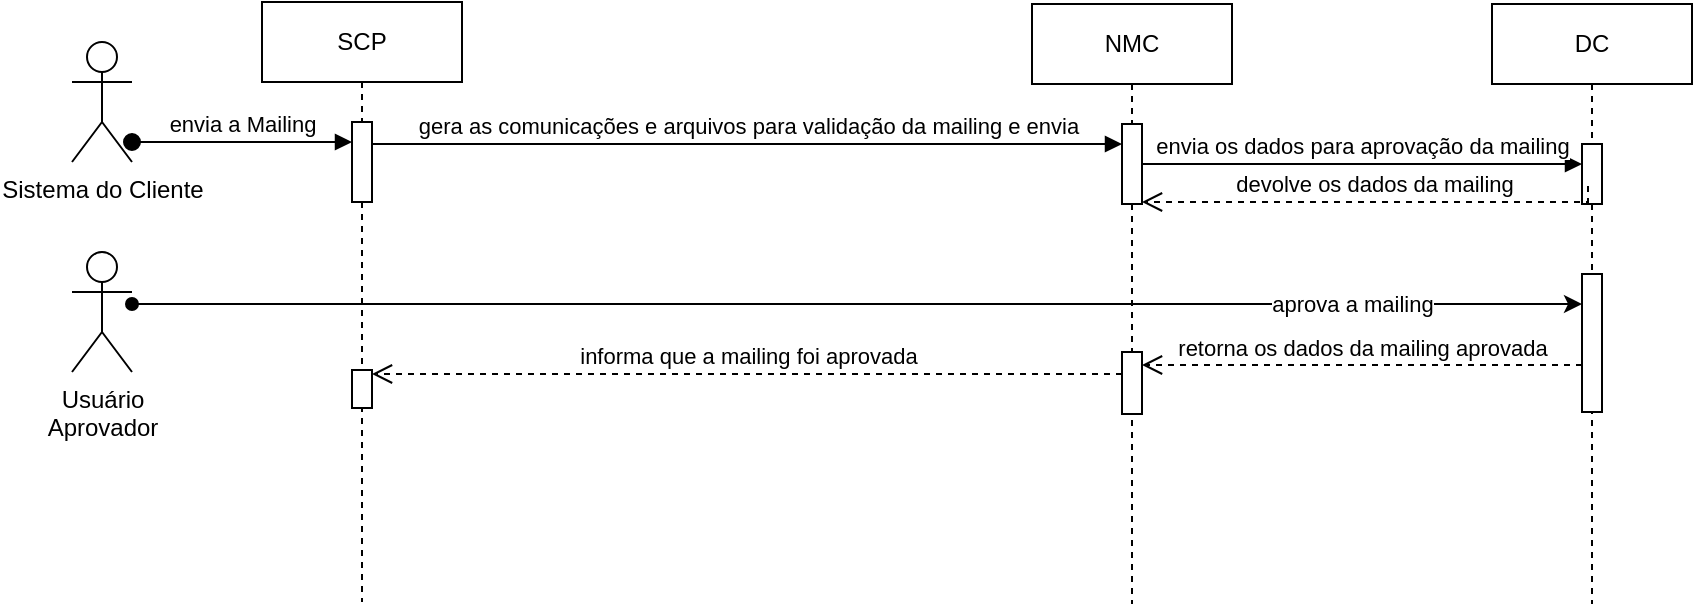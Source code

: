 <mxfile version="21.6.1" type="github">
  <diagram name="Page-1" id="2YBvvXClWsGukQMizWep">
    <mxGraphModel dx="1362" dy="807" grid="1" gridSize="10" guides="1" tooltips="1" connect="1" arrows="1" fold="1" page="1" pageScale="1" pageWidth="850" pageHeight="1100" math="0" shadow="0">
      <root>
        <mxCell id="0" />
        <mxCell id="1" parent="0" />
        <mxCell id="aM9ryv3xv72pqoxQDRHE-8" value="informa que a mailing foi aprovada" style="html=1;verticalAlign=bottom;endArrow=open;dashed=1;endSize=8;edgeStyle=elbowEdgeStyle;elbow=vertical;curved=0;rounded=0;" parent="1" source="6pnpnZj5_CFDP3D-8ya7-15" target="aM9ryv3xv72pqoxQDRHE-4" edge="1">
          <mxGeometry relative="1" as="geometry">
            <mxPoint x="300" y="190" as="targetPoint" />
            <Array as="points">
              <mxPoint x="400" y="195" />
            </Array>
          </mxGeometry>
        </mxCell>
        <mxCell id="aM9ryv3xv72pqoxQDRHE-1" value="SCP" style="shape=umlLifeline;perimeter=lifelinePerimeter;whiteSpace=wrap;html=1;container=0;dropTarget=0;collapsible=0;recursiveResize=0;outlineConnect=0;portConstraint=eastwest;newEdgeStyle={&quot;edgeStyle&quot;:&quot;elbowEdgeStyle&quot;,&quot;elbow&quot;:&quot;vertical&quot;,&quot;curved&quot;:0,&quot;rounded&quot;:0};" parent="1" vertex="1">
          <mxGeometry x="145" y="9" width="100" height="300" as="geometry" />
        </mxCell>
        <mxCell id="aM9ryv3xv72pqoxQDRHE-2" value="" style="html=1;points=[];perimeter=orthogonalPerimeter;outlineConnect=0;targetShapes=umlLifeline;portConstraint=eastwest;newEdgeStyle={&quot;edgeStyle&quot;:&quot;elbowEdgeStyle&quot;,&quot;elbow&quot;:&quot;vertical&quot;,&quot;curved&quot;:0,&quot;rounded&quot;:0};" parent="aM9ryv3xv72pqoxQDRHE-1" vertex="1">
          <mxGeometry x="45" y="60" width="10" height="40" as="geometry" />
        </mxCell>
        <mxCell id="aM9ryv3xv72pqoxQDRHE-4" value="" style="html=1;points=[];perimeter=orthogonalPerimeter;outlineConnect=0;targetShapes=umlLifeline;portConstraint=eastwest;newEdgeStyle={&quot;edgeStyle&quot;:&quot;elbowEdgeStyle&quot;,&quot;elbow&quot;:&quot;vertical&quot;,&quot;curved&quot;:0,&quot;rounded&quot;:0};" parent="aM9ryv3xv72pqoxQDRHE-1" vertex="1">
          <mxGeometry x="45" y="184" width="10" height="19" as="geometry" />
        </mxCell>
        <mxCell id="aM9ryv3xv72pqoxQDRHE-5" value="NMC" style="shape=umlLifeline;perimeter=lifelinePerimeter;whiteSpace=wrap;html=1;container=0;dropTarget=0;collapsible=0;recursiveResize=0;outlineConnect=0;portConstraint=eastwest;newEdgeStyle={&quot;edgeStyle&quot;:&quot;elbowEdgeStyle&quot;,&quot;elbow&quot;:&quot;vertical&quot;,&quot;curved&quot;:0,&quot;rounded&quot;:0};" parent="1" vertex="1">
          <mxGeometry x="530" y="10" width="100" height="300" as="geometry" />
        </mxCell>
        <mxCell id="aM9ryv3xv72pqoxQDRHE-6" value="" style="html=1;points=[];perimeter=orthogonalPerimeter;outlineConnect=0;targetShapes=umlLifeline;portConstraint=eastwest;newEdgeStyle={&quot;edgeStyle&quot;:&quot;elbowEdgeStyle&quot;,&quot;elbow&quot;:&quot;vertical&quot;,&quot;curved&quot;:0,&quot;rounded&quot;:0};" parent="aM9ryv3xv72pqoxQDRHE-5" vertex="1">
          <mxGeometry x="45" y="60" width="10" height="40" as="geometry" />
        </mxCell>
        <mxCell id="6pnpnZj5_CFDP3D-8ya7-15" value="" style="html=1;points=[];perimeter=orthogonalPerimeter;outlineConnect=0;targetShapes=umlLifeline;portConstraint=eastwest;newEdgeStyle={&quot;edgeStyle&quot;:&quot;elbowEdgeStyle&quot;,&quot;elbow&quot;:&quot;vertical&quot;,&quot;curved&quot;:0,&quot;rounded&quot;:0};" vertex="1" parent="aM9ryv3xv72pqoxQDRHE-5">
          <mxGeometry x="45" y="174" width="10" height="31" as="geometry" />
        </mxCell>
        <mxCell id="aM9ryv3xv72pqoxQDRHE-7" value="gera as comunicações e arquivos para validação da mailing e envia" style="html=1;verticalAlign=bottom;endArrow=block;edgeStyle=elbowEdgeStyle;elbow=vertical;curved=0;rounded=0;" parent="1" target="aM9ryv3xv72pqoxQDRHE-6" edge="1">
          <mxGeometry x="0.003" relative="1" as="geometry">
            <mxPoint x="200" y="80" as="sourcePoint" />
            <Array as="points">
              <mxPoint x="285" y="80" />
            </Array>
            <mxPoint as="offset" />
          </mxGeometry>
        </mxCell>
        <mxCell id="6pnpnZj5_CFDP3D-8ya7-1" value="DC" style="shape=umlLifeline;perimeter=lifelinePerimeter;whiteSpace=wrap;html=1;container=0;dropTarget=0;collapsible=0;recursiveResize=0;outlineConnect=0;portConstraint=eastwest;newEdgeStyle={&quot;edgeStyle&quot;:&quot;elbowEdgeStyle&quot;,&quot;elbow&quot;:&quot;vertical&quot;,&quot;curved&quot;:0,&quot;rounded&quot;:0};" vertex="1" parent="1">
          <mxGeometry x="760" y="10" width="100" height="300" as="geometry" />
        </mxCell>
        <mxCell id="6pnpnZj5_CFDP3D-8ya7-2" value="" style="html=1;points=[];perimeter=orthogonalPerimeter;outlineConnect=0;targetShapes=umlLifeline;portConstraint=eastwest;newEdgeStyle={&quot;edgeStyle&quot;:&quot;elbowEdgeStyle&quot;,&quot;elbow&quot;:&quot;vertical&quot;,&quot;curved&quot;:0,&quot;rounded&quot;:0};" vertex="1" parent="6pnpnZj5_CFDP3D-8ya7-1">
          <mxGeometry x="45" y="70" width="10" height="30" as="geometry" />
        </mxCell>
        <mxCell id="6pnpnZj5_CFDP3D-8ya7-13" value="" style="html=1;points=[];perimeter=orthogonalPerimeter;outlineConnect=0;targetShapes=umlLifeline;portConstraint=eastwest;newEdgeStyle={&quot;edgeStyle&quot;:&quot;elbowEdgeStyle&quot;,&quot;elbow&quot;:&quot;vertical&quot;,&quot;curved&quot;:0,&quot;rounded&quot;:0};" vertex="1" parent="6pnpnZj5_CFDP3D-8ya7-1">
          <mxGeometry x="45" y="135" width="10" height="69" as="geometry" />
        </mxCell>
        <mxCell id="6pnpnZj5_CFDP3D-8ya7-12" style="edgeStyle=orthogonalEdgeStyle;rounded=0;orthogonalLoop=1;jettySize=auto;html=1;startArrow=oval;startFill=1;" edge="1" parent="1" source="6pnpnZj5_CFDP3D-8ya7-3" target="6pnpnZj5_CFDP3D-8ya7-13">
          <mxGeometry relative="1" as="geometry">
            <mxPoint x="810" y="155" as="targetPoint" />
            <Array as="points">
              <mxPoint x="260" y="160" />
              <mxPoint x="260" y="160" />
            </Array>
          </mxGeometry>
        </mxCell>
        <mxCell id="6pnpnZj5_CFDP3D-8ya7-14" value="aprova a mailing" style="edgeLabel;html=1;align=center;verticalAlign=middle;resizable=0;points=[];" vertex="1" connectable="0" parent="6pnpnZj5_CFDP3D-8ya7-12">
          <mxGeometry x="0.683" relative="1" as="geometry">
            <mxPoint as="offset" />
          </mxGeometry>
        </mxCell>
        <mxCell id="6pnpnZj5_CFDP3D-8ya7-3" value="Usuário &lt;br&gt;Aprovador" style="shape=umlActor;verticalLabelPosition=bottom;verticalAlign=top;html=1;outlineConnect=0;" vertex="1" parent="1">
          <mxGeometry x="50" y="134" width="30" height="60" as="geometry" />
        </mxCell>
        <mxCell id="6pnpnZj5_CFDP3D-8ya7-7" value="retorna os dados da mailing aprovada" style="html=1;verticalAlign=bottom;endArrow=open;dashed=1;endSize=8;edgeStyle=elbowEdgeStyle;elbow=vertical;curved=0;rounded=0;" edge="1" parent="1" target="6pnpnZj5_CFDP3D-8ya7-15">
          <mxGeometry relative="1" as="geometry">
            <mxPoint x="590" y="191" as="targetPoint" />
            <Array as="points">
              <mxPoint x="690" y="190.5" />
            </Array>
            <mxPoint x="805" y="190.5" as="sourcePoint" />
          </mxGeometry>
        </mxCell>
        <mxCell id="6pnpnZj5_CFDP3D-8ya7-8" value="envia os dados para aprovação da mailing" style="html=1;verticalAlign=bottom;endArrow=block;edgeStyle=elbowEdgeStyle;elbow=horizontal;curved=0;rounded=0;" edge="1" parent="1" target="6pnpnZj5_CFDP3D-8ya7-2">
          <mxGeometry relative="1" as="geometry">
            <mxPoint x="585" y="90" as="sourcePoint" />
            <Array as="points">
              <mxPoint x="670" y="90" />
            </Array>
            <mxPoint x="810" y="90" as="targetPoint" />
          </mxGeometry>
        </mxCell>
        <mxCell id="6pnpnZj5_CFDP3D-8ya7-9" value="Sistema do Cliente" style="shape=umlActor;verticalLabelPosition=bottom;verticalAlign=top;html=1;outlineConnect=0;" vertex="1" parent="1">
          <mxGeometry x="50" y="29" width="30" height="60" as="geometry" />
        </mxCell>
        <mxCell id="aM9ryv3xv72pqoxQDRHE-3" value="envia a Mailing" style="html=1;verticalAlign=bottom;startArrow=oval;endArrow=block;startSize=8;edgeStyle=elbowEdgeStyle;elbow=vertical;curved=0;rounded=0;" parent="1" target="aM9ryv3xv72pqoxQDRHE-2" edge="1" source="6pnpnZj5_CFDP3D-8ya7-9">
          <mxGeometry relative="1" as="geometry">
            <mxPoint x="130" y="79" as="sourcePoint" />
          </mxGeometry>
        </mxCell>
        <mxCell id="6pnpnZj5_CFDP3D-8ya7-11" value="devolve os dados da mailing" style="html=1;verticalAlign=bottom;endArrow=open;dashed=1;endSize=8;edgeStyle=elbowEdgeStyle;elbow=vertical;curved=0;rounded=0;exitX=0.3;exitY=0.7;exitDx=0;exitDy=0;exitPerimeter=0;" edge="1" parent="1" source="6pnpnZj5_CFDP3D-8ya7-2">
          <mxGeometry relative="1" as="geometry">
            <mxPoint x="585" y="109" as="targetPoint" />
            <Array as="points">
              <mxPoint x="690" y="109" />
            </Array>
            <mxPoint x="805" y="109" as="sourcePoint" />
          </mxGeometry>
        </mxCell>
      </root>
    </mxGraphModel>
  </diagram>
</mxfile>
